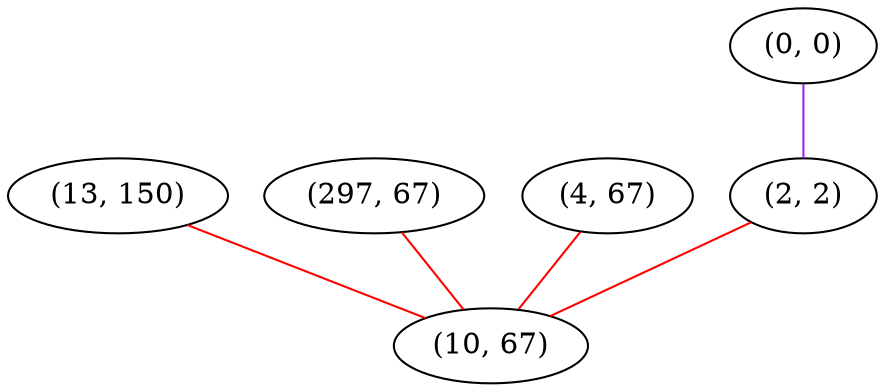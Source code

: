 graph "" {
"(13, 150)";
"(0, 0)";
"(297, 67)";
"(4, 67)";
"(2, 2)";
"(10, 67)";
"(13, 150)" -- "(10, 67)"  [color=red, key=0, weight=1];
"(0, 0)" -- "(2, 2)"  [color=purple, key=0, weight=4];
"(297, 67)" -- "(10, 67)"  [color=red, key=0, weight=1];
"(4, 67)" -- "(10, 67)"  [color=red, key=0, weight=1];
"(2, 2)" -- "(10, 67)"  [color=red, key=0, weight=1];
}
